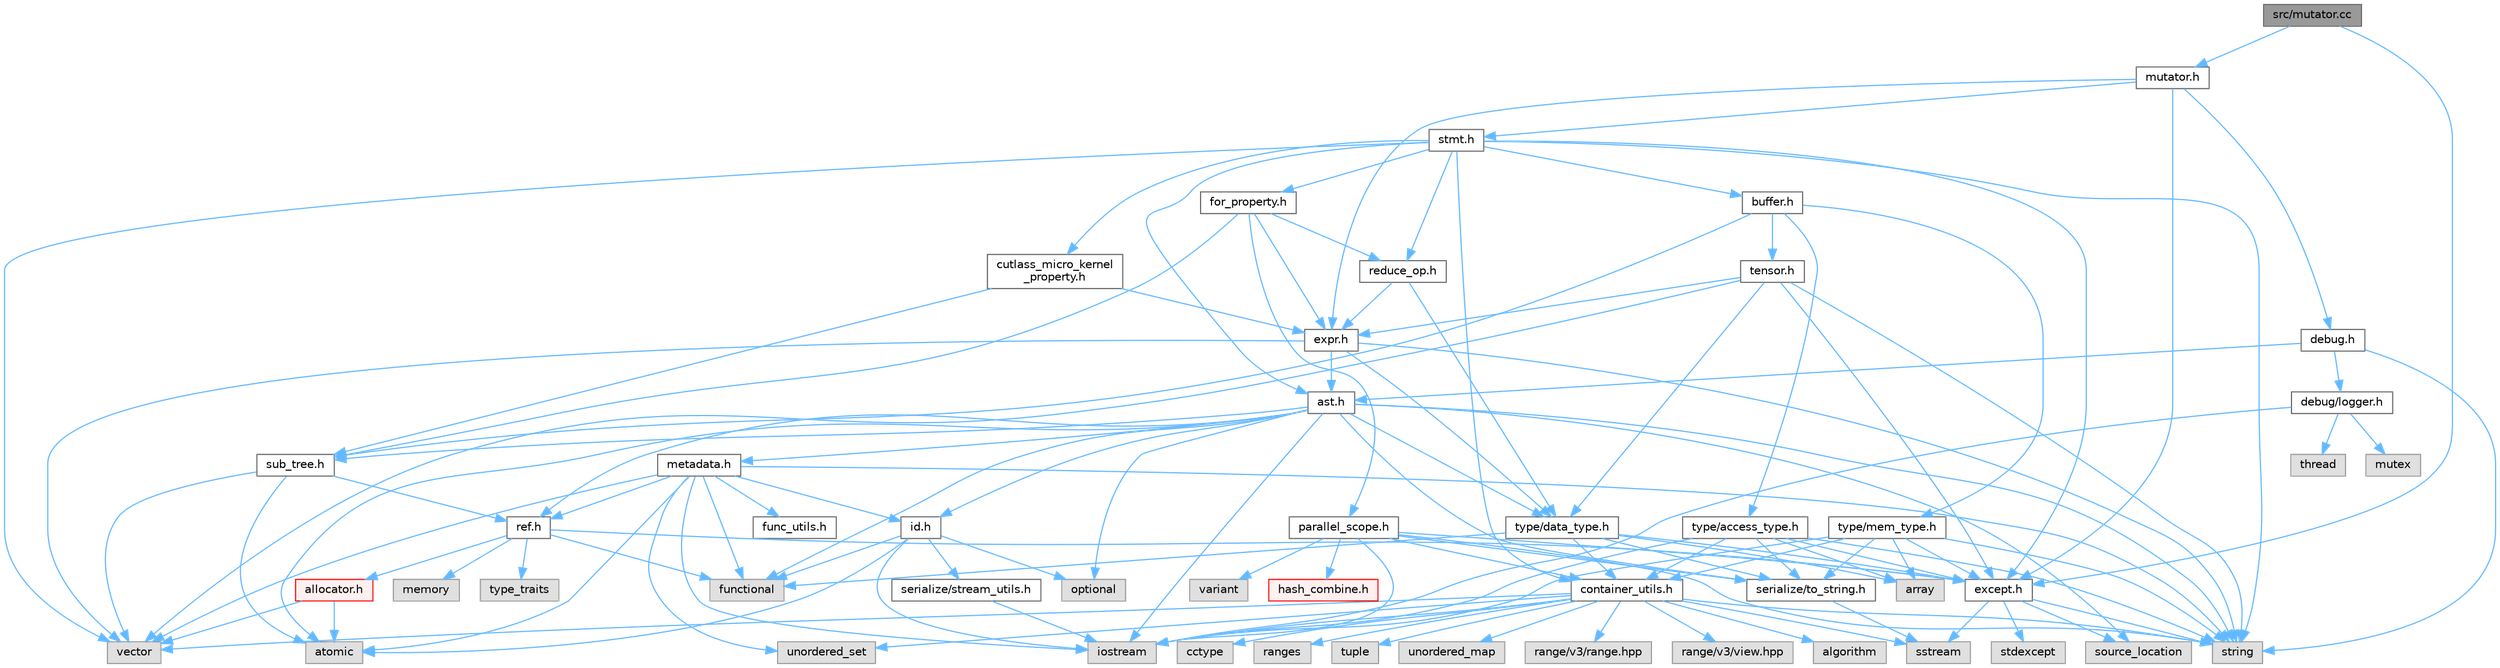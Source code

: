 digraph "src/mutator.cc"
{
 // LATEX_PDF_SIZE
  bgcolor="transparent";
  edge [fontname=Helvetica,fontsize=10,labelfontname=Helvetica,labelfontsize=10];
  node [fontname=Helvetica,fontsize=10,shape=box,height=0.2,width=0.4];
  Node1 [label="src/mutator.cc",height=0.2,width=0.4,color="gray40", fillcolor="grey60", style="filled", fontcolor="black",tooltip=" "];
  Node1 -> Node2 [color="steelblue1",style="solid"];
  Node2 [label="except.h",height=0.2,width=0.4,color="grey40", fillcolor="white", style="filled",URL="$except_8h.html",tooltip=" "];
  Node2 -> Node3 [color="steelblue1",style="solid"];
  Node3 [label="source_location",height=0.2,width=0.4,color="grey60", fillcolor="#E0E0E0", style="filled",tooltip=" "];
  Node2 -> Node4 [color="steelblue1",style="solid"];
  Node4 [label="sstream",height=0.2,width=0.4,color="grey60", fillcolor="#E0E0E0", style="filled",tooltip=" "];
  Node2 -> Node5 [color="steelblue1",style="solid"];
  Node5 [label="stdexcept",height=0.2,width=0.4,color="grey60", fillcolor="#E0E0E0", style="filled",tooltip=" "];
  Node2 -> Node6 [color="steelblue1",style="solid"];
  Node6 [label="string",height=0.2,width=0.4,color="grey60", fillcolor="#E0E0E0", style="filled",tooltip=" "];
  Node1 -> Node7 [color="steelblue1",style="solid"];
  Node7 [label="mutator.h",height=0.2,width=0.4,color="grey40", fillcolor="white", style="filled",URL="$mutator_8h.html",tooltip=" "];
  Node7 -> Node8 [color="steelblue1",style="solid"];
  Node8 [label="debug.h",height=0.2,width=0.4,color="grey40", fillcolor="white", style="filled",URL="$debug_8h.html",tooltip=" "];
  Node8 -> Node6 [color="steelblue1",style="solid"];
  Node8 -> Node9 [color="steelblue1",style="solid"];
  Node9 [label="ast.h",height=0.2,width=0.4,color="grey40", fillcolor="white", style="filled",URL="$ast_8h.html",tooltip=" "];
  Node9 -> Node10 [color="steelblue1",style="solid"];
  Node10 [label="atomic",height=0.2,width=0.4,color="grey60", fillcolor="#E0E0E0", style="filled",tooltip=" "];
  Node9 -> Node11 [color="steelblue1",style="solid"];
  Node11 [label="functional",height=0.2,width=0.4,color="grey60", fillcolor="#E0E0E0", style="filled",tooltip=" "];
  Node9 -> Node12 [color="steelblue1",style="solid"];
  Node12 [label="iostream",height=0.2,width=0.4,color="grey60", fillcolor="#E0E0E0", style="filled",tooltip=" "];
  Node9 -> Node13 [color="steelblue1",style="solid"];
  Node13 [label="optional",height=0.2,width=0.4,color="grey60", fillcolor="#E0E0E0", style="filled",tooltip=" "];
  Node9 -> Node3 [color="steelblue1",style="solid"];
  Node9 -> Node6 [color="steelblue1",style="solid"];
  Node9 -> Node14 [color="steelblue1",style="solid"];
  Node14 [label="id.h",height=0.2,width=0.4,color="grey40", fillcolor="white", style="filled",URL="$id_8h.html",tooltip=" "];
  Node14 -> Node10 [color="steelblue1",style="solid"];
  Node14 -> Node11 [color="steelblue1",style="solid"];
  Node14 -> Node12 [color="steelblue1",style="solid"];
  Node14 -> Node13 [color="steelblue1",style="solid"];
  Node14 -> Node15 [color="steelblue1",style="solid"];
  Node15 [label="serialize/stream_utils.h",height=0.2,width=0.4,color="grey40", fillcolor="white", style="filled",URL="$stream__utils_8h.html",tooltip=" "];
  Node15 -> Node12 [color="steelblue1",style="solid"];
  Node9 -> Node16 [color="steelblue1",style="solid"];
  Node16 [label="metadata.h",height=0.2,width=0.4,color="grey40", fillcolor="white", style="filled",URL="$metadata_8h.html",tooltip=" "];
  Node16 -> Node10 [color="steelblue1",style="solid"];
  Node16 -> Node11 [color="steelblue1",style="solid"];
  Node16 -> Node12 [color="steelblue1",style="solid"];
  Node16 -> Node6 [color="steelblue1",style="solid"];
  Node16 -> Node17 [color="steelblue1",style="solid"];
  Node17 [label="unordered_set",height=0.2,width=0.4,color="grey60", fillcolor="#E0E0E0", style="filled",tooltip=" "];
  Node16 -> Node18 [color="steelblue1",style="solid"];
  Node18 [label="vector",height=0.2,width=0.4,color="grey60", fillcolor="#E0E0E0", style="filled",tooltip=" "];
  Node16 -> Node19 [color="steelblue1",style="solid"];
  Node19 [label="func_utils.h",height=0.2,width=0.4,color="grey40", fillcolor="white", style="filled",URL="$func__utils_8h.html",tooltip=" "];
  Node16 -> Node14 [color="steelblue1",style="solid"];
  Node16 -> Node20 [color="steelblue1",style="solid"];
  Node20 [label="ref.h",height=0.2,width=0.4,color="grey40", fillcolor="white", style="filled",URL="$ref_8h.html",tooltip=" "];
  Node20 -> Node11 [color="steelblue1",style="solid"];
  Node20 -> Node21 [color="steelblue1",style="solid"];
  Node21 [label="memory",height=0.2,width=0.4,color="grey60", fillcolor="#E0E0E0", style="filled",tooltip=" "];
  Node20 -> Node22 [color="steelblue1",style="solid"];
  Node22 [label="type_traits",height=0.2,width=0.4,color="grey60", fillcolor="#E0E0E0", style="filled",tooltip=" "];
  Node20 -> Node23 [color="steelblue1",style="solid"];
  Node23 [label="allocator.h",height=0.2,width=0.4,color="red", fillcolor="#FFF0F0", style="filled",URL="$allocator_8h.html",tooltip=" "];
  Node23 -> Node10 [color="steelblue1",style="solid"];
  Node23 -> Node18 [color="steelblue1",style="solid"];
  Node20 -> Node2 [color="steelblue1",style="solid"];
  Node9 -> Node20 [color="steelblue1",style="solid"];
  Node9 -> Node26 [color="steelblue1",style="solid"];
  Node26 [label="serialize/to_string.h",height=0.2,width=0.4,color="grey40", fillcolor="white", style="filled",URL="$to__string_8h.html",tooltip=" "];
  Node26 -> Node4 [color="steelblue1",style="solid"];
  Node9 -> Node27 [color="steelblue1",style="solid"];
  Node27 [label="sub_tree.h",height=0.2,width=0.4,color="grey40", fillcolor="white", style="filled",URL="$sub__tree_8h.html",tooltip=" "];
  Node27 -> Node10 [color="steelblue1",style="solid"];
  Node27 -> Node18 [color="steelblue1",style="solid"];
  Node27 -> Node20 [color="steelblue1",style="solid"];
  Node9 -> Node28 [color="steelblue1",style="solid"];
  Node28 [label="type/data_type.h",height=0.2,width=0.4,color="grey40", fillcolor="white", style="filled",URL="$data__type_8h.html",tooltip=" "];
  Node28 -> Node29 [color="steelblue1",style="solid"];
  Node29 [label="array",height=0.2,width=0.4,color="grey60", fillcolor="#E0E0E0", style="filled",tooltip=" "];
  Node28 -> Node11 [color="steelblue1",style="solid"];
  Node28 -> Node30 [color="steelblue1",style="solid"];
  Node30 [label="container_utils.h",height=0.2,width=0.4,color="grey40", fillcolor="white", style="filled",URL="$container__utils_8h.html",tooltip=" "];
  Node30 -> Node31 [color="steelblue1",style="solid"];
  Node31 [label="algorithm",height=0.2,width=0.4,color="grey60", fillcolor="#E0E0E0", style="filled",tooltip=" "];
  Node30 -> Node32 [color="steelblue1",style="solid"];
  Node32 [label="cctype",height=0.2,width=0.4,color="grey60", fillcolor="#E0E0E0", style="filled",tooltip=" "];
  Node30 -> Node12 [color="steelblue1",style="solid"];
  Node30 -> Node33 [color="steelblue1",style="solid"];
  Node33 [label="ranges",height=0.2,width=0.4,color="grey60", fillcolor="#E0E0E0", style="filled",tooltip=" "];
  Node30 -> Node4 [color="steelblue1",style="solid"];
  Node30 -> Node6 [color="steelblue1",style="solid"];
  Node30 -> Node34 [color="steelblue1",style="solid"];
  Node34 [label="tuple",height=0.2,width=0.4,color="grey60", fillcolor="#E0E0E0", style="filled",tooltip=" "];
  Node30 -> Node35 [color="steelblue1",style="solid"];
  Node35 [label="unordered_map",height=0.2,width=0.4,color="grey60", fillcolor="#E0E0E0", style="filled",tooltip=" "];
  Node30 -> Node17 [color="steelblue1",style="solid"];
  Node30 -> Node18 [color="steelblue1",style="solid"];
  Node30 -> Node36 [color="steelblue1",style="solid"];
  Node36 [label="range/v3/range.hpp",height=0.2,width=0.4,color="grey60", fillcolor="#E0E0E0", style="filled",tooltip=" "];
  Node30 -> Node37 [color="steelblue1",style="solid"];
  Node37 [label="range/v3/view.hpp",height=0.2,width=0.4,color="grey60", fillcolor="#E0E0E0", style="filled",tooltip=" "];
  Node28 -> Node2 [color="steelblue1",style="solid"];
  Node28 -> Node26 [color="steelblue1",style="solid"];
  Node8 -> Node38 [color="steelblue1",style="solid"];
  Node38 [label="debug/logger.h",height=0.2,width=0.4,color="grey40", fillcolor="white", style="filled",URL="$logger_8h.html",tooltip=" "];
  Node38 -> Node12 [color="steelblue1",style="solid"];
  Node38 -> Node39 [color="steelblue1",style="solid"];
  Node39 [label="mutex",height=0.2,width=0.4,color="grey60", fillcolor="#E0E0E0", style="filled",tooltip=" "];
  Node38 -> Node40 [color="steelblue1",style="solid"];
  Node40 [label="thread",height=0.2,width=0.4,color="grey60", fillcolor="#E0E0E0", style="filled",tooltip=" "];
  Node7 -> Node2 [color="steelblue1",style="solid"];
  Node7 -> Node41 [color="steelblue1",style="solid"];
  Node41 [label="expr.h",height=0.2,width=0.4,color="grey40", fillcolor="white", style="filled",URL="$expr_8h.html",tooltip=" "];
  Node41 -> Node6 [color="steelblue1",style="solid"];
  Node41 -> Node18 [color="steelblue1",style="solid"];
  Node41 -> Node9 [color="steelblue1",style="solid"];
  Node41 -> Node28 [color="steelblue1",style="solid"];
  Node7 -> Node42 [color="steelblue1",style="solid"];
  Node42 [label="stmt.h",height=0.2,width=0.4,color="grey40", fillcolor="white", style="filled",URL="$stmt_8h.html",tooltip=" "];
  Node42 -> Node6 [color="steelblue1",style="solid"];
  Node42 -> Node18 [color="steelblue1",style="solid"];
  Node42 -> Node9 [color="steelblue1",style="solid"];
  Node42 -> Node43 [color="steelblue1",style="solid"];
  Node43 [label="buffer.h",height=0.2,width=0.4,color="grey40", fillcolor="white", style="filled",URL="$buffer_8h.html",tooltip=" "];
  Node43 -> Node27 [color="steelblue1",style="solid"];
  Node43 -> Node44 [color="steelblue1",style="solid"];
  Node44 [label="tensor.h",height=0.2,width=0.4,color="grey40", fillcolor="white", style="filled",URL="$tensor_8h.html",tooltip=" "];
  Node44 -> Node6 [color="steelblue1",style="solid"];
  Node44 -> Node18 [color="steelblue1",style="solid"];
  Node44 -> Node2 [color="steelblue1",style="solid"];
  Node44 -> Node41 [color="steelblue1",style="solid"];
  Node44 -> Node28 [color="steelblue1",style="solid"];
  Node43 -> Node45 [color="steelblue1",style="solid"];
  Node45 [label="type/access_type.h",height=0.2,width=0.4,color="grey40", fillcolor="white", style="filled",URL="$access__type_8h.html",tooltip=" "];
  Node45 -> Node29 [color="steelblue1",style="solid"];
  Node45 -> Node12 [color="steelblue1",style="solid"];
  Node45 -> Node6 [color="steelblue1",style="solid"];
  Node45 -> Node30 [color="steelblue1",style="solid"];
  Node45 -> Node2 [color="steelblue1",style="solid"];
  Node45 -> Node26 [color="steelblue1",style="solid"];
  Node43 -> Node46 [color="steelblue1",style="solid"];
  Node46 [label="type/mem_type.h",height=0.2,width=0.4,color="grey40", fillcolor="white", style="filled",URL="$mem__type_8h.html",tooltip=" "];
  Node46 -> Node29 [color="steelblue1",style="solid"];
  Node46 -> Node12 [color="steelblue1",style="solid"];
  Node46 -> Node6 [color="steelblue1",style="solid"];
  Node46 -> Node30 [color="steelblue1",style="solid"];
  Node46 -> Node2 [color="steelblue1",style="solid"];
  Node46 -> Node26 [color="steelblue1",style="solid"];
  Node42 -> Node30 [color="steelblue1",style="solid"];
  Node42 -> Node47 [color="steelblue1",style="solid"];
  Node47 [label="cutlass_micro_kernel\l_property.h",height=0.2,width=0.4,color="grey40", fillcolor="white", style="filled",URL="$cutlass__micro__kernel__property_8h.html",tooltip=" "];
  Node47 -> Node41 [color="steelblue1",style="solid"];
  Node47 -> Node27 [color="steelblue1",style="solid"];
  Node42 -> Node2 [color="steelblue1",style="solid"];
  Node42 -> Node48 [color="steelblue1",style="solid"];
  Node48 [label="for_property.h",height=0.2,width=0.4,color="grey40", fillcolor="white", style="filled",URL="$for__property_8h.html",tooltip=" "];
  Node48 -> Node41 [color="steelblue1",style="solid"];
  Node48 -> Node49 [color="steelblue1",style="solid"];
  Node49 [label="parallel_scope.h",height=0.2,width=0.4,color="grey40", fillcolor="white", style="filled",URL="$parallel__scope_8h.html",tooltip=" "];
  Node49 -> Node12 [color="steelblue1",style="solid"];
  Node49 -> Node6 [color="steelblue1",style="solid"];
  Node49 -> Node50 [color="steelblue1",style="solid"];
  Node50 [label="variant",height=0.2,width=0.4,color="grey60", fillcolor="#E0E0E0", style="filled",tooltip=" "];
  Node49 -> Node30 [color="steelblue1",style="solid"];
  Node49 -> Node2 [color="steelblue1",style="solid"];
  Node49 -> Node51 [color="steelblue1",style="solid"];
  Node51 [label="hash_combine.h",height=0.2,width=0.4,color="red", fillcolor="#FFF0F0", style="filled",URL="$hash__combine_8h.html",tooltip=" "];
  Node49 -> Node26 [color="steelblue1",style="solid"];
  Node48 -> Node52 [color="steelblue1",style="solid"];
  Node52 [label="reduce_op.h",height=0.2,width=0.4,color="grey40", fillcolor="white", style="filled",URL="$reduce__op_8h.html",tooltip=" "];
  Node52 -> Node41 [color="steelblue1",style="solid"];
  Node52 -> Node28 [color="steelblue1",style="solid"];
  Node48 -> Node27 [color="steelblue1",style="solid"];
  Node42 -> Node52 [color="steelblue1",style="solid"];
}

